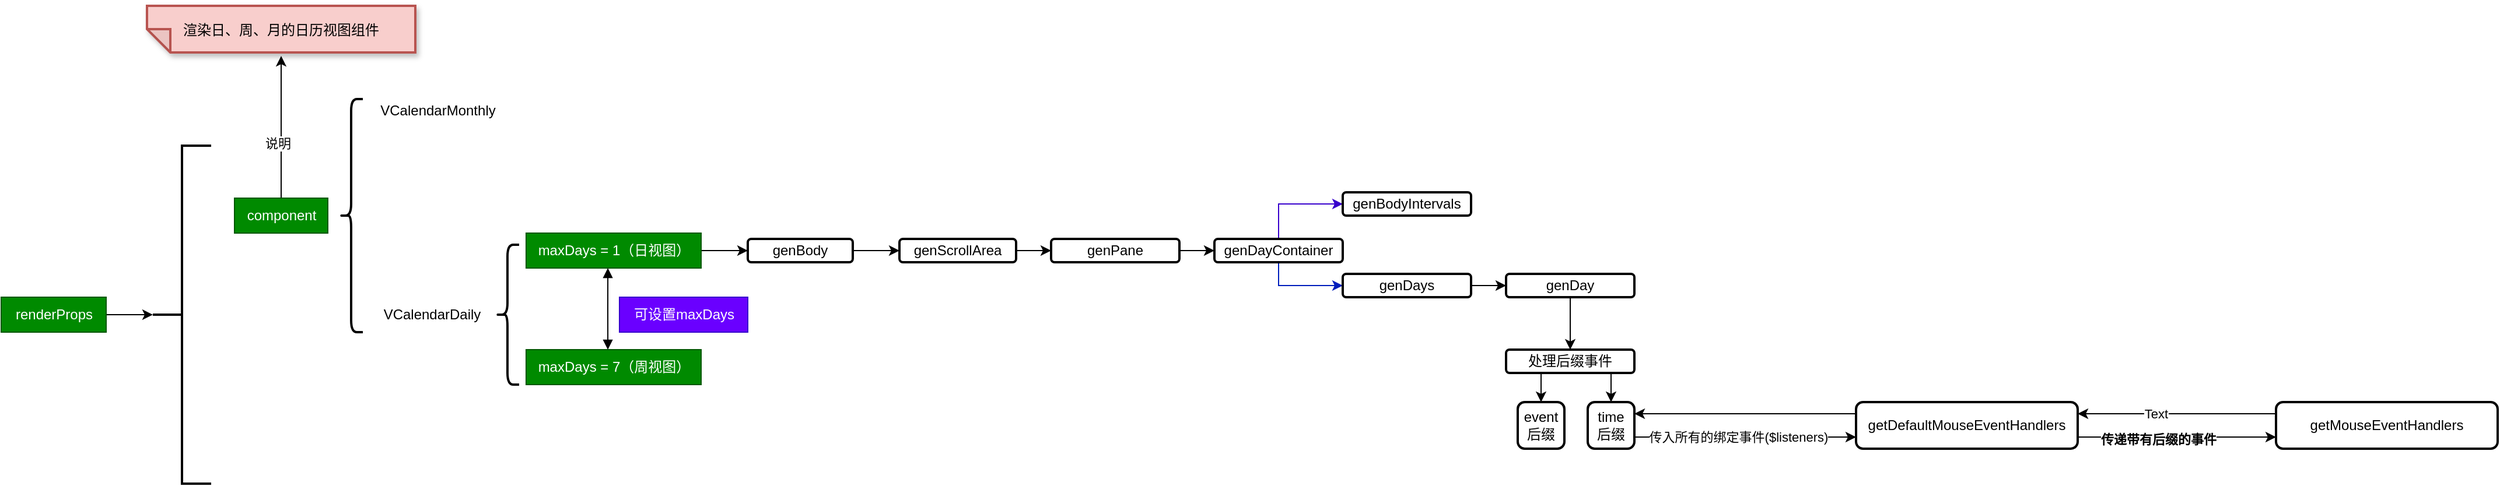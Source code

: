 <mxfile version="20.3.0" type="device"><diagram id="DObsnUKBc4VVPj8XiVcQ" name="第 1 页"><mxGraphModel dx="1233" dy="601" grid="1" gridSize="10" guides="1" tooltips="1" connect="1" arrows="1" fold="1" page="1" pageScale="1" pageWidth="827" pageHeight="1169" math="0" shadow="0"><root><mxCell id="0"/><mxCell id="1" parent="0"/><mxCell id="yupKMoCxjMrWVzPBAVR0-1" value="" style="strokeWidth=2;html=1;shape=mxgraph.flowchart.annotation_2;align=left;labelPosition=right;pointerEvents=1;" vertex="1" parent="1"><mxGeometry x="230" y="310" width="50" height="290" as="geometry"/></mxCell><mxCell id="yupKMoCxjMrWVzPBAVR0-13" style="edgeStyle=orthogonalEdgeStyle;rounded=0;orthogonalLoop=1;jettySize=auto;html=1;" edge="1" parent="1" source="yupKMoCxjMrWVzPBAVR0-6" target="yupKMoCxjMrWVzPBAVR0-1"><mxGeometry relative="1" as="geometry"/></mxCell><mxCell id="yupKMoCxjMrWVzPBAVR0-6" value="renderProps" style="text;html=1;align=center;verticalAlign=middle;resizable=0;points=[];autosize=1;strokeColor=#005700;fillColor=#008a00;fontColor=#ffffff;" vertex="1" parent="1"><mxGeometry x="100" y="440" width="90" height="30" as="geometry"/></mxCell><mxCell id="yupKMoCxjMrWVzPBAVR0-10" style="edgeStyle=orthogonalEdgeStyle;rounded=0;orthogonalLoop=1;jettySize=auto;html=1;entryX=0.5;entryY=0;entryDx=0;entryDy=0;entryPerimeter=0;" edge="1" parent="1" source="yupKMoCxjMrWVzPBAVR0-7" target="yupKMoCxjMrWVzPBAVR0-8"><mxGeometry relative="1" as="geometry"/></mxCell><mxCell id="yupKMoCxjMrWVzPBAVR0-11" value="说明" style="edgeLabel;html=1;align=center;verticalAlign=middle;resizable=0;points=[];" vertex="1" connectable="0" parent="yupKMoCxjMrWVzPBAVR0-10"><mxGeometry x="-0.229" y="3" relative="1" as="geometry"><mxPoint as="offset"/></mxGeometry></mxCell><object label="component" id="yupKMoCxjMrWVzPBAVR0-7"><mxCell style="text;html=1;align=center;verticalAlign=middle;resizable=0;points=[];autosize=1;strokeColor=#005700;fillColor=#008a00;fontColor=#ffffff;" vertex="1" parent="1"><mxGeometry x="300" y="355" width="80" height="30" as="geometry"/></mxCell></object><mxCell id="yupKMoCxjMrWVzPBAVR0-8" value="&lt;div style=&quot;text-align: justify;&quot;&gt;&lt;span style=&quot;background-color: initial;&quot;&gt;渲染日、周、月的日历视图组件&lt;/span&gt;&lt;/div&gt;" style="shape=note;whiteSpace=wrap;html=1;backgroundOutline=1;darkOpacity=0.05;fillColor=#f8cecc;strokeColor=#b85450;fillStyle=auto;direction=west;gradientDirection=north;shadow=1;size=20;pointerEvents=1;strokeWidth=2;perimeterSpacing=3;sketch=0;spacingTop=1;spacing=30;" vertex="1" parent="1"><mxGeometry x="225" y="190" width="230" height="40" as="geometry"/></mxCell><mxCell id="yupKMoCxjMrWVzPBAVR0-18" value="" style="shape=curlyBracket;whiteSpace=wrap;html=1;rounded=1;sketch=0;fillStyle=auto;strokeWidth=2;" vertex="1" parent="1"><mxGeometry x="390" y="270" width="20" height="200" as="geometry"/></mxCell><mxCell id="yupKMoCxjMrWVzPBAVR0-19" value="VCalendarMonthly" style="text;html=1;align=center;verticalAlign=middle;resizable=0;points=[];autosize=1;strokeColor=none;fillColor=none;" vertex="1" parent="1"><mxGeometry x="414" y="265" width="120" height="30" as="geometry"/></mxCell><mxCell id="yupKMoCxjMrWVzPBAVR0-20" value="VCalendarDaily" style="text;html=1;align=center;verticalAlign=middle;resizable=0;points=[];autosize=1;strokeColor=none;fillColor=none;" vertex="1" parent="1"><mxGeometry x="414" y="440" width="110" height="30" as="geometry"/></mxCell><mxCell id="yupKMoCxjMrWVzPBAVR0-21" value="" style="shape=curlyBracket;whiteSpace=wrap;html=1;rounded=1;sketch=0;fillStyle=auto;strokeWidth=2;" vertex="1" parent="1"><mxGeometry x="524" y="395" width="20" height="120" as="geometry"/></mxCell><mxCell id="yupKMoCxjMrWVzPBAVR0-33" value="" style="edgeStyle=orthogonalEdgeStyle;rounded=0;orthogonalLoop=1;jettySize=auto;html=1;fontFamily=Helvetica;" edge="1" parent="1" source="yupKMoCxjMrWVzPBAVR0-22" target="yupKMoCxjMrWVzPBAVR0-32"><mxGeometry relative="1" as="geometry"/></mxCell><mxCell id="yupKMoCxjMrWVzPBAVR0-22" value="maxDays = 1（日视图）" style="text;html=1;align=center;verticalAlign=middle;resizable=0;points=[];autosize=1;strokeColor=#005700;fillColor=#008a00;fontColor=#ffffff;" vertex="1" parent="1"><mxGeometry x="550" y="385" width="150" height="30" as="geometry"/></mxCell><mxCell id="yupKMoCxjMrWVzPBAVR0-23" value="maxDays = 7（周视图）" style="text;html=1;align=center;verticalAlign=middle;resizable=0;points=[];autosize=1;strokeColor=#005700;fillColor=#008a00;fontColor=#ffffff;" vertex="1" parent="1"><mxGeometry x="550" y="485" width="150" height="30" as="geometry"/></mxCell><mxCell id="yupKMoCxjMrWVzPBAVR0-29" value="" style="endArrow=block;startArrow=block;endFill=1;startFill=1;html=1;rounded=0;entryX=0.467;entryY=1;entryDx=0;entryDy=0;entryPerimeter=0;exitX=0.467;exitY=0;exitDx=0;exitDy=0;exitPerimeter=0;fontFamily=Helvetica;" edge="1" parent="1" source="yupKMoCxjMrWVzPBAVR0-23" target="yupKMoCxjMrWVzPBAVR0-22"><mxGeometry width="160" relative="1" as="geometry"><mxPoint x="560" y="550" as="sourcePoint"/><mxPoint x="615" y="430" as="targetPoint"/><Array as="points"><mxPoint x="620" y="450"/></Array></mxGeometry></mxCell><mxCell id="yupKMoCxjMrWVzPBAVR0-30" value="可设置maxDays" style="text;html=1;align=center;verticalAlign=middle;resizable=0;points=[];autosize=1;fontFamily=Helvetica;fillColor=#6a00ff;fontColor=#ffffff;strokeColor=#3700CC;" vertex="1" parent="1"><mxGeometry x="630" y="440" width="110" height="30" as="geometry"/></mxCell><mxCell id="yupKMoCxjMrWVzPBAVR0-35" value="" style="edgeStyle=orthogonalEdgeStyle;rounded=0;orthogonalLoop=1;jettySize=auto;html=1;fontFamily=Helvetica;" edge="1" parent="1" source="yupKMoCxjMrWVzPBAVR0-32" target="yupKMoCxjMrWVzPBAVR0-34"><mxGeometry relative="1" as="geometry"/></mxCell><mxCell id="yupKMoCxjMrWVzPBAVR0-32" value="genBody" style="rounded=1;whiteSpace=wrap;html=1;sketch=0;fillStyle=auto;strokeWidth=2;fontFamily=Helvetica;" vertex="1" parent="1"><mxGeometry x="740" y="390" width="90" height="20" as="geometry"/></mxCell><mxCell id="yupKMoCxjMrWVzPBAVR0-37" value="" style="edgeStyle=orthogonalEdgeStyle;rounded=0;orthogonalLoop=1;jettySize=auto;html=1;fontFamily=Helvetica;" edge="1" parent="1" source="yupKMoCxjMrWVzPBAVR0-34" target="yupKMoCxjMrWVzPBAVR0-36"><mxGeometry relative="1" as="geometry"/></mxCell><mxCell id="yupKMoCxjMrWVzPBAVR0-34" value="genScrollArea" style="rounded=1;whiteSpace=wrap;html=1;sketch=0;fillStyle=auto;strokeWidth=2;" vertex="1" parent="1"><mxGeometry x="870" y="390" width="100" height="20" as="geometry"/></mxCell><mxCell id="yupKMoCxjMrWVzPBAVR0-41" value="" style="edgeStyle=orthogonalEdgeStyle;rounded=0;orthogonalLoop=1;jettySize=auto;html=1;fontFamily=Helvetica;" edge="1" parent="1" source="yupKMoCxjMrWVzPBAVR0-36" target="yupKMoCxjMrWVzPBAVR0-40"><mxGeometry relative="1" as="geometry"/></mxCell><mxCell id="yupKMoCxjMrWVzPBAVR0-36" value="genPane" style="whiteSpace=wrap;html=1;rounded=1;sketch=0;fillStyle=auto;strokeWidth=2;" vertex="1" parent="1"><mxGeometry x="1000" y="390" width="110" height="20" as="geometry"/></mxCell><mxCell id="yupKMoCxjMrWVzPBAVR0-43" value="" style="edgeStyle=orthogonalEdgeStyle;rounded=0;orthogonalLoop=1;jettySize=auto;html=1;fontFamily=Helvetica;entryX=0;entryY=0.5;entryDx=0;entryDy=0;fillColor=#0050ef;strokeColor=#001DBC;" edge="1" parent="1" source="yupKMoCxjMrWVzPBAVR0-40" target="yupKMoCxjMrWVzPBAVR0-42"><mxGeometry relative="1" as="geometry"/></mxCell><mxCell id="yupKMoCxjMrWVzPBAVR0-45" value="" style="edgeStyle=orthogonalEdgeStyle;rounded=0;orthogonalLoop=1;jettySize=auto;html=1;fontFamily=Helvetica;entryX=0;entryY=0.5;entryDx=0;entryDy=0;fillColor=#6a00ff;strokeColor=#3700CC;" edge="1" parent="1" source="yupKMoCxjMrWVzPBAVR0-40" target="yupKMoCxjMrWVzPBAVR0-44"><mxGeometry relative="1" as="geometry"><mxPoint x="1230" y="360" as="targetPoint"/></mxGeometry></mxCell><mxCell id="yupKMoCxjMrWVzPBAVR0-40" value="genDayContainer" style="whiteSpace=wrap;html=1;rounded=1;sketch=0;fillStyle=auto;strokeWidth=2;" vertex="1" parent="1"><mxGeometry x="1140" y="390" width="110" height="20" as="geometry"/></mxCell><mxCell id="yupKMoCxjMrWVzPBAVR0-48" value="" style="edgeStyle=orthogonalEdgeStyle;rounded=0;orthogonalLoop=1;jettySize=auto;html=1;fontFamily=Helvetica;" edge="1" parent="1" source="yupKMoCxjMrWVzPBAVR0-42" target="yupKMoCxjMrWVzPBAVR0-47"><mxGeometry relative="1" as="geometry"/></mxCell><mxCell id="yupKMoCxjMrWVzPBAVR0-42" value="genDays" style="whiteSpace=wrap;html=1;rounded=1;sketch=0;fillStyle=auto;strokeWidth=2;" vertex="1" parent="1"><mxGeometry x="1250" y="420" width="110" height="20" as="geometry"/></mxCell><mxCell id="yupKMoCxjMrWVzPBAVR0-44" value="genBodyIntervals" style="whiteSpace=wrap;html=1;rounded=1;sketch=0;fillStyle=auto;strokeWidth=2;" vertex="1" parent="1"><mxGeometry x="1250" y="350" width="110" height="20" as="geometry"/></mxCell><mxCell id="yupKMoCxjMrWVzPBAVR0-50" value="" style="edgeStyle=orthogonalEdgeStyle;rounded=0;orthogonalLoop=1;jettySize=auto;html=1;fontFamily=Helvetica;" edge="1" parent="1" source="yupKMoCxjMrWVzPBAVR0-47" target="yupKMoCxjMrWVzPBAVR0-49"><mxGeometry relative="1" as="geometry"/></mxCell><mxCell id="yupKMoCxjMrWVzPBAVR0-47" value="genDay" style="whiteSpace=wrap;html=1;rounded=1;sketch=0;fillStyle=auto;strokeWidth=2;" vertex="1" parent="1"><mxGeometry x="1390" y="420" width="110" height="20" as="geometry"/></mxCell><mxCell id="yupKMoCxjMrWVzPBAVR0-52" value="" style="edgeStyle=orthogonalEdgeStyle;rounded=0;orthogonalLoop=1;jettySize=auto;html=1;fontFamily=Helvetica;exitX=0.818;exitY=1;exitDx=0;exitDy=0;exitPerimeter=0;" edge="1" parent="1" source="yupKMoCxjMrWVzPBAVR0-49" target="yupKMoCxjMrWVzPBAVR0-51"><mxGeometry relative="1" as="geometry"/></mxCell><mxCell id="yupKMoCxjMrWVzPBAVR0-56" style="edgeStyle=orthogonalEdgeStyle;rounded=0;orthogonalLoop=1;jettySize=auto;html=1;exitX=0.25;exitY=1;exitDx=0;exitDy=0;entryX=0;entryY=0.5;entryDx=0;entryDy=0;fontFamily=Helvetica;" edge="1" parent="1" source="yupKMoCxjMrWVzPBAVR0-49" target="yupKMoCxjMrWVzPBAVR0-54"><mxGeometry relative="1" as="geometry"/></mxCell><mxCell id="yupKMoCxjMrWVzPBAVR0-49" value="处理后缀事件" style="whiteSpace=wrap;html=1;rounded=1;sketch=0;fillStyle=auto;strokeWidth=2;" vertex="1" parent="1"><mxGeometry x="1390" y="485" width="110" height="20" as="geometry"/></mxCell><mxCell id="yupKMoCxjMrWVzPBAVR0-74" style="edgeStyle=orthogonalEdgeStyle;rounded=0;orthogonalLoop=1;jettySize=auto;html=1;exitX=0.75;exitY=0;exitDx=0;exitDy=0;entryX=0.75;entryY=1;entryDx=0;entryDy=0;fontFamily=Helvetica;" edge="1" parent="1" source="yupKMoCxjMrWVzPBAVR0-51" target="yupKMoCxjMrWVzPBAVR0-59"><mxGeometry relative="1" as="geometry"/></mxCell><mxCell id="yupKMoCxjMrWVzPBAVR0-76" value="传入所有的绑定事件($listeners)" style="edgeLabel;html=1;align=center;verticalAlign=middle;resizable=0;points=[];fontFamily=Helvetica;" vertex="1" connectable="0" parent="yupKMoCxjMrWVzPBAVR0-74"><mxGeometry x="0.275" y="-3" relative="1" as="geometry"><mxPoint x="-32" y="-3" as="offset"/></mxGeometry></mxCell><mxCell id="yupKMoCxjMrWVzPBAVR0-51" value="time &lt;br&gt;后缀" style="whiteSpace=wrap;html=1;rounded=1;sketch=0;fillStyle=auto;strokeWidth=2;direction=south;align=center;labelPosition=center;verticalLabelPosition=middle;verticalAlign=middle;" vertex="1" parent="1"><mxGeometry x="1460" y="530" width="40" height="40" as="geometry"/></mxCell><mxCell id="yupKMoCxjMrWVzPBAVR0-54" value="event &lt;br&gt;后缀" style="whiteSpace=wrap;html=1;rounded=1;sketch=0;fillStyle=auto;strokeWidth=2;direction=south;align=center;labelPosition=center;verticalLabelPosition=middle;verticalAlign=middle;" vertex="1" parent="1"><mxGeometry x="1400" y="530" width="40" height="40" as="geometry"/></mxCell><mxCell id="yupKMoCxjMrWVzPBAVR0-70" style="edgeStyle=orthogonalEdgeStyle;rounded=0;orthogonalLoop=1;jettySize=auto;html=1;exitX=0.75;exitY=0;exitDx=0;exitDy=0;entryX=0.75;entryY=1;entryDx=0;entryDy=0;fontFamily=Helvetica;" edge="1" parent="1" source="yupKMoCxjMrWVzPBAVR0-59" target="yupKMoCxjMrWVzPBAVR0-62"><mxGeometry relative="1" as="geometry"/></mxCell><mxCell id="yupKMoCxjMrWVzPBAVR0-72" value="传递带有后缀的事件" style="edgeLabel;html=1;align=center;verticalAlign=middle;resizable=0;points=[];fontFamily=Helvetica;fontStyle=1" vertex="1" connectable="0" parent="yupKMoCxjMrWVzPBAVR0-70"><mxGeometry x="-0.189" y="-2" relative="1" as="geometry"><mxPoint as="offset"/></mxGeometry></mxCell><mxCell id="yupKMoCxjMrWVzPBAVR0-77" style="edgeStyle=orthogonalEdgeStyle;rounded=0;orthogonalLoop=1;jettySize=auto;html=1;exitX=0.25;exitY=1;exitDx=0;exitDy=0;entryX=0.25;entryY=0;entryDx=0;entryDy=0;fontFamily=Helvetica;" edge="1" parent="1" source="yupKMoCxjMrWVzPBAVR0-59" target="yupKMoCxjMrWVzPBAVR0-51"><mxGeometry relative="1" as="geometry"/></mxCell><mxCell id="yupKMoCxjMrWVzPBAVR0-59" value="getDefaultMouseEventHandlers" style="whiteSpace=wrap;html=1;rounded=1;sketch=0;fillStyle=auto;strokeWidth=2;direction=south;align=center;labelPosition=center;verticalLabelPosition=middle;verticalAlign=middle;" vertex="1" parent="1"><mxGeometry x="1690" y="530" width="190" height="40" as="geometry"/></mxCell><mxCell id="yupKMoCxjMrWVzPBAVR0-71" style="edgeStyle=orthogonalEdgeStyle;rounded=0;orthogonalLoop=1;jettySize=auto;html=1;exitX=0.25;exitY=1;exitDx=0;exitDy=0;entryX=0.25;entryY=0;entryDx=0;entryDy=0;fontFamily=Helvetica;" edge="1" parent="1" source="yupKMoCxjMrWVzPBAVR0-62" target="yupKMoCxjMrWVzPBAVR0-59"><mxGeometry relative="1" as="geometry"/></mxCell><mxCell id="yupKMoCxjMrWVzPBAVR0-73" value="Text" style="edgeLabel;html=1;align=center;verticalAlign=middle;resizable=0;points=[];fontFamily=Helvetica;" vertex="1" connectable="0" parent="yupKMoCxjMrWVzPBAVR0-71"><mxGeometry x="0.211" relative="1" as="geometry"><mxPoint as="offset"/></mxGeometry></mxCell><mxCell id="yupKMoCxjMrWVzPBAVR0-62" value="getMouseEventHandlers" style="whiteSpace=wrap;html=1;rounded=1;sketch=0;fillStyle=auto;strokeWidth=2;direction=south;align=center;labelPosition=center;verticalLabelPosition=middle;verticalAlign=middle;" vertex="1" parent="1"><mxGeometry x="2050" y="530" width="190" height="40" as="geometry"/></mxCell></root></mxGraphModel></diagram></mxfile>